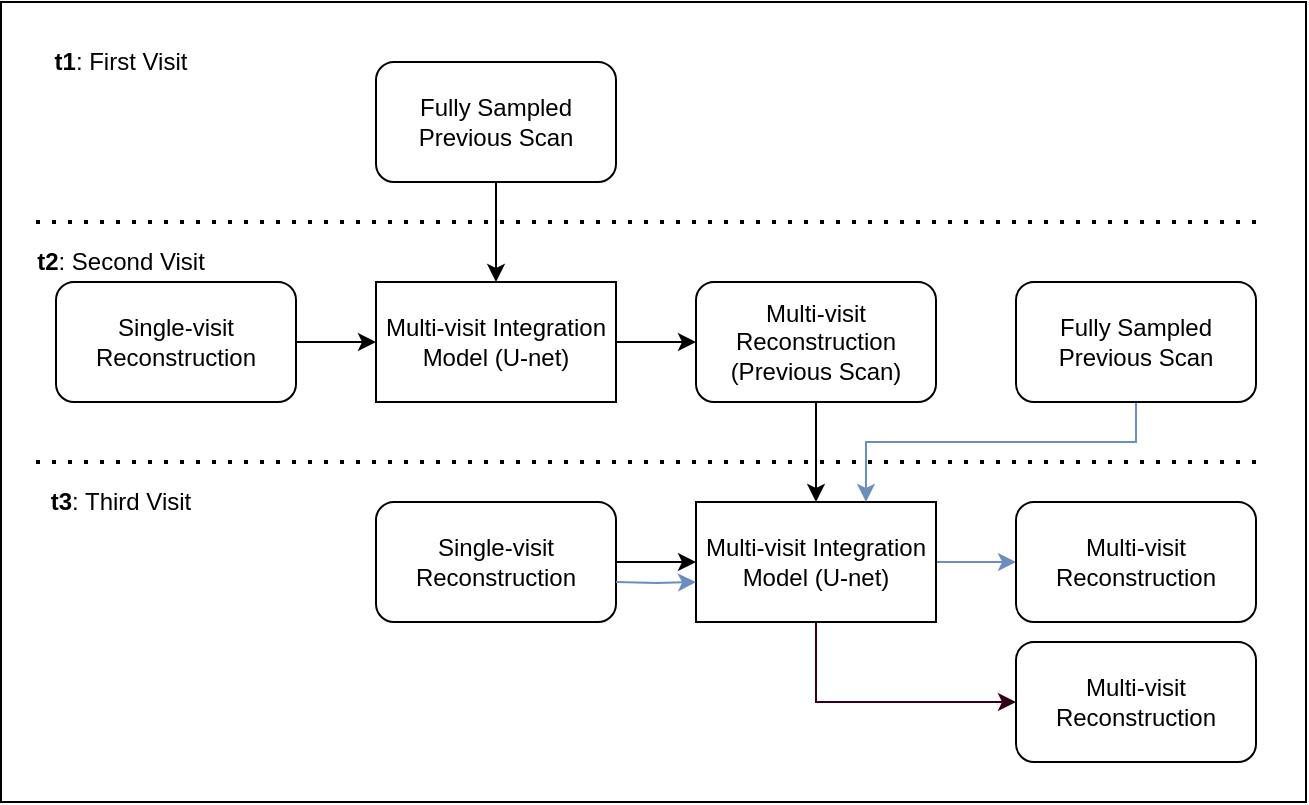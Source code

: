 <mxfile version="20.0.3" type="device"><diagram id="a9YOoWyH24dUgSjGi-7S" name="Page-1"><mxGraphModel dx="2440" dy="793" grid="1" gridSize="10" guides="1" tooltips="1" connect="1" arrows="1" fold="1" page="1" pageScale="1" pageWidth="850" pageHeight="1100" math="0" shadow="0"><root><mxCell id="0"/><mxCell id="1" parent="0"/><mxCell id="iqRzvjiJSYIJZ0V344U8-33" style="edgeStyle=orthogonalEdgeStyle;rounded=0;orthogonalLoop=1;jettySize=auto;html=1;" parent="1" source="iqRzvjiJSYIJZ0V344U8-2" target="iqRzvjiJSYIJZ0V344U8-6" edge="1"><mxGeometry relative="1" as="geometry"/></mxCell><mxCell id="iqRzvjiJSYIJZ0V344U8-2" value="Multi-visit Integration Model (U-net)" style="rounded=0;whiteSpace=wrap;html=1;" parent="1" vertex="1"><mxGeometry x="185" y="260" width="120" height="60" as="geometry"/></mxCell><mxCell id="iqRzvjiJSYIJZ0V344U8-32" style="edgeStyle=orthogonalEdgeStyle;rounded=0;orthogonalLoop=1;jettySize=auto;html=1;entryX=0;entryY=0.5;entryDx=0;entryDy=0;" parent="1" source="iqRzvjiJSYIJZ0V344U8-3" target="iqRzvjiJSYIJZ0V344U8-2" edge="1"><mxGeometry relative="1" as="geometry"/></mxCell><mxCell id="iqRzvjiJSYIJZ0V344U8-3" value="Single-visit Reconstruction" style="rounded=1;whiteSpace=wrap;html=1;" parent="1" vertex="1"><mxGeometry x="25" y="260" width="120" height="60" as="geometry"/></mxCell><mxCell id="iqRzvjiJSYIJZ0V344U8-31" style="edgeStyle=orthogonalEdgeStyle;rounded=0;orthogonalLoop=1;jettySize=auto;html=1;" parent="1" source="iqRzvjiJSYIJZ0V344U8-5" target="iqRzvjiJSYIJZ0V344U8-2" edge="1"><mxGeometry relative="1" as="geometry"/></mxCell><mxCell id="iqRzvjiJSYIJZ0V344U8-5" value="Fully Sampled Previous Scan" style="rounded=1;whiteSpace=wrap;html=1;" parent="1" vertex="1"><mxGeometry x="185" y="150" width="120" height="60" as="geometry"/></mxCell><mxCell id="iqRzvjiJSYIJZ0V344U8-35" style="edgeStyle=orthogonalEdgeStyle;rounded=0;orthogonalLoop=1;jettySize=auto;html=1;entryX=0.5;entryY=0;entryDx=0;entryDy=0;" parent="1" source="iqRzvjiJSYIJZ0V344U8-6" target="iqRzvjiJSYIJZ0V344U8-7" edge="1"><mxGeometry relative="1" as="geometry"/></mxCell><mxCell id="iqRzvjiJSYIJZ0V344U8-6" value="&lt;div&gt;Multi-visit Reconstruction&lt;/div&gt;&lt;div&gt;(Previous Scan)&lt;br&gt;&lt;/div&gt;" style="rounded=1;whiteSpace=wrap;html=1;" parent="1" vertex="1"><mxGeometry x="345" y="260" width="120" height="60" as="geometry"/></mxCell><mxCell id="iqRzvjiJSYIJZ0V344U8-29" style="edgeStyle=orthogonalEdgeStyle;rounded=0;orthogonalLoop=1;jettySize=auto;html=1;fillColor=#dae8fc;strokeColor=#6c8ebf;" parent="1" source="iqRzvjiJSYIJZ0V344U8-7" target="iqRzvjiJSYIJZ0V344U8-9" edge="1"><mxGeometry relative="1" as="geometry"/></mxCell><mxCell id="iqRzvjiJSYIJZ0V344U8-37" style="edgeStyle=orthogonalEdgeStyle;rounded=0;orthogonalLoop=1;jettySize=auto;html=1;entryX=0;entryY=0.5;entryDx=0;entryDy=0;strokeColor=#33001A;" parent="1" source="iqRzvjiJSYIJZ0V344U8-7" target="iqRzvjiJSYIJZ0V344U8-26" edge="1"><mxGeometry relative="1" as="geometry"><Array as="points"><mxPoint x="405" y="470"/></Array></mxGeometry></mxCell><mxCell id="iqRzvjiJSYIJZ0V344U8-7" value="Multi-visit Integration Model (U-net)" style="rounded=0;whiteSpace=wrap;html=1;" parent="1" vertex="1"><mxGeometry x="345" y="370" width="120" height="60" as="geometry"/></mxCell><mxCell id="iqRzvjiJSYIJZ0V344U8-27" style="edgeStyle=orthogonalEdgeStyle;rounded=0;orthogonalLoop=1;jettySize=auto;html=1;entryX=0;entryY=0.5;entryDx=0;entryDy=0;" parent="1" source="iqRzvjiJSYIJZ0V344U8-8" target="iqRzvjiJSYIJZ0V344U8-7" edge="1"><mxGeometry relative="1" as="geometry"/></mxCell><mxCell id="iqRzvjiJSYIJZ0V344U8-8" value="Single-visit Reconstruction" style="rounded=1;whiteSpace=wrap;html=1;" parent="1" vertex="1"><mxGeometry x="185" y="370" width="120" height="60" as="geometry"/></mxCell><mxCell id="iqRzvjiJSYIJZ0V344U8-9" value="Multi-visit Reconstruction" style="rounded=1;whiteSpace=wrap;html=1;" parent="1" vertex="1"><mxGeometry x="505" y="370" width="120" height="60" as="geometry"/></mxCell><mxCell id="iqRzvjiJSYIJZ0V344U8-12" value="" style="endArrow=none;dashed=1;html=1;dashPattern=1 3;strokeWidth=2;rounded=0;" parent="1" edge="1"><mxGeometry width="50" height="50" relative="1" as="geometry"><mxPoint x="15" y="230" as="sourcePoint"/><mxPoint x="625" y="230" as="targetPoint"/></mxGeometry></mxCell><mxCell id="iqRzvjiJSYIJZ0V344U8-13" value="" style="endArrow=none;dashed=1;html=1;dashPattern=1 3;strokeWidth=2;rounded=0;" parent="1" edge="1"><mxGeometry width="50" height="50" relative="1" as="geometry"><mxPoint x="15" y="350" as="sourcePoint"/><mxPoint x="625" y="350" as="targetPoint"/></mxGeometry></mxCell><mxCell id="iqRzvjiJSYIJZ0V344U8-16" value="&lt;b&gt;t1&lt;/b&gt;: First Visit" style="text;html=1;strokeColor=none;fillColor=none;align=center;verticalAlign=middle;whiteSpace=wrap;rounded=0;" parent="1" vertex="1"><mxGeometry x="10" y="130" width="95" height="40" as="geometry"/></mxCell><mxCell id="iqRzvjiJSYIJZ0V344U8-18" value="&lt;b&gt;t2&lt;/b&gt;: Second Visit" style="text;html=1;strokeColor=none;fillColor=none;align=center;verticalAlign=middle;whiteSpace=wrap;rounded=0;" parent="1" vertex="1"><mxGeometry x="10" y="230" width="95" height="40" as="geometry"/></mxCell><mxCell id="iqRzvjiJSYIJZ0V344U8-19" value="&lt;b&gt;t3&lt;/b&gt;: Third Visit" style="text;html=1;strokeColor=none;fillColor=none;align=center;verticalAlign=middle;whiteSpace=wrap;rounded=0;" parent="1" vertex="1"><mxGeometry x="10" y="350" width="95" height="40" as="geometry"/></mxCell><mxCell id="iqRzvjiJSYIJZ0V344U8-25" style="edgeStyle=orthogonalEdgeStyle;rounded=0;orthogonalLoop=1;jettySize=auto;html=1;exitX=0.5;exitY=1;exitDx=0;exitDy=0;fillColor=#dae8fc;strokeColor=#6c8ebf;" parent="1" source="iqRzvjiJSYIJZ0V344U8-20" target="iqRzvjiJSYIJZ0V344U8-7" edge="1"><mxGeometry relative="1" as="geometry"><Array as="points"><mxPoint x="565" y="340"/><mxPoint x="430" y="340"/></Array></mxGeometry></mxCell><mxCell id="iqRzvjiJSYIJZ0V344U8-20" value="Fully Sampled Previous Scan" style="rounded=1;whiteSpace=wrap;html=1;" parent="1" vertex="1"><mxGeometry x="505" y="260" width="120" height="60" as="geometry"/></mxCell><mxCell id="iqRzvjiJSYIJZ0V344U8-26" value="Multi-visit Reconstruction" style="rounded=1;whiteSpace=wrap;html=1;" parent="1" vertex="1"><mxGeometry x="505" y="440" width="120" height="60" as="geometry"/></mxCell><mxCell id="iqRzvjiJSYIJZ0V344U8-36" style="edgeStyle=orthogonalEdgeStyle;rounded=0;orthogonalLoop=1;jettySize=auto;html=1;entryX=0;entryY=0.5;entryDx=0;entryDy=0;fillColor=#dae8fc;strokeColor=#6c8ebf;" parent="1" edge="1"><mxGeometry relative="1" as="geometry"><mxPoint x="305" y="410" as="sourcePoint"/><mxPoint x="345" y="410" as="targetPoint"/></mxGeometry></mxCell><mxCell id="iqRzvjiJSYIJZ0V344U8-38" value="" style="rounded=0;whiteSpace=wrap;html=1;fillColor=none;" parent="1" vertex="1"><mxGeometry x="-2.5" y="120" width="652.5" height="400" as="geometry"/></mxCell></root></mxGraphModel></diagram></mxfile>